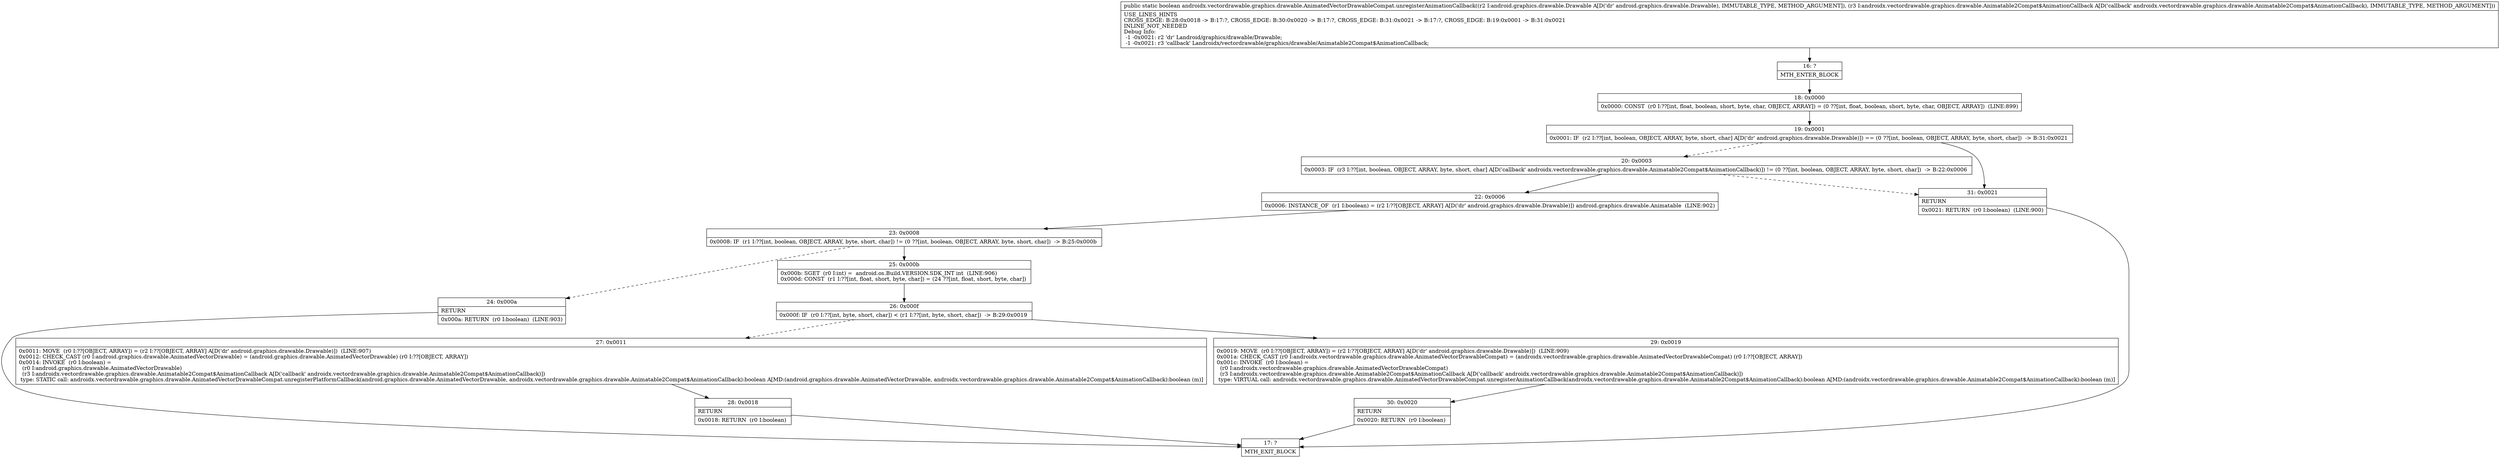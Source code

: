 digraph "CFG forandroidx.vectordrawable.graphics.drawable.AnimatedVectorDrawableCompat.unregisterAnimationCallback(Landroid\/graphics\/drawable\/Drawable;Landroidx\/vectordrawable\/graphics\/drawable\/Animatable2Compat$AnimationCallback;)Z" {
Node_16 [shape=record,label="{16\:\ ?|MTH_ENTER_BLOCK\l}"];
Node_18 [shape=record,label="{18\:\ 0x0000|0x0000: CONST  (r0 I:??[int, float, boolean, short, byte, char, OBJECT, ARRAY]) = (0 ??[int, float, boolean, short, byte, char, OBJECT, ARRAY])  (LINE:899)\l}"];
Node_19 [shape=record,label="{19\:\ 0x0001|0x0001: IF  (r2 I:??[int, boolean, OBJECT, ARRAY, byte, short, char] A[D('dr' android.graphics.drawable.Drawable)]) == (0 ??[int, boolean, OBJECT, ARRAY, byte, short, char])  \-\> B:31:0x0021 \l}"];
Node_20 [shape=record,label="{20\:\ 0x0003|0x0003: IF  (r3 I:??[int, boolean, OBJECT, ARRAY, byte, short, char] A[D('callback' androidx.vectordrawable.graphics.drawable.Animatable2Compat$AnimationCallback)]) != (0 ??[int, boolean, OBJECT, ARRAY, byte, short, char])  \-\> B:22:0x0006 \l}"];
Node_22 [shape=record,label="{22\:\ 0x0006|0x0006: INSTANCE_OF  (r1 I:boolean) = (r2 I:??[OBJECT, ARRAY] A[D('dr' android.graphics.drawable.Drawable)]) android.graphics.drawable.Animatable  (LINE:902)\l}"];
Node_23 [shape=record,label="{23\:\ 0x0008|0x0008: IF  (r1 I:??[int, boolean, OBJECT, ARRAY, byte, short, char]) != (0 ??[int, boolean, OBJECT, ARRAY, byte, short, char])  \-\> B:25:0x000b \l}"];
Node_24 [shape=record,label="{24\:\ 0x000a|RETURN\l|0x000a: RETURN  (r0 I:boolean)  (LINE:903)\l}"];
Node_17 [shape=record,label="{17\:\ ?|MTH_EXIT_BLOCK\l}"];
Node_25 [shape=record,label="{25\:\ 0x000b|0x000b: SGET  (r0 I:int) =  android.os.Build.VERSION.SDK_INT int  (LINE:906)\l0x000d: CONST  (r1 I:??[int, float, short, byte, char]) = (24 ??[int, float, short, byte, char]) \l}"];
Node_26 [shape=record,label="{26\:\ 0x000f|0x000f: IF  (r0 I:??[int, byte, short, char]) \< (r1 I:??[int, byte, short, char])  \-\> B:29:0x0019 \l}"];
Node_27 [shape=record,label="{27\:\ 0x0011|0x0011: MOVE  (r0 I:??[OBJECT, ARRAY]) = (r2 I:??[OBJECT, ARRAY] A[D('dr' android.graphics.drawable.Drawable)])  (LINE:907)\l0x0012: CHECK_CAST (r0 I:android.graphics.drawable.AnimatedVectorDrawable) = (android.graphics.drawable.AnimatedVectorDrawable) (r0 I:??[OBJECT, ARRAY]) \l0x0014: INVOKE  (r0 I:boolean) = \l  (r0 I:android.graphics.drawable.AnimatedVectorDrawable)\l  (r3 I:androidx.vectordrawable.graphics.drawable.Animatable2Compat$AnimationCallback A[D('callback' androidx.vectordrawable.graphics.drawable.Animatable2Compat$AnimationCallback)])\l type: STATIC call: androidx.vectordrawable.graphics.drawable.AnimatedVectorDrawableCompat.unregisterPlatformCallback(android.graphics.drawable.AnimatedVectorDrawable, androidx.vectordrawable.graphics.drawable.Animatable2Compat$AnimationCallback):boolean A[MD:(android.graphics.drawable.AnimatedVectorDrawable, androidx.vectordrawable.graphics.drawable.Animatable2Compat$AnimationCallback):boolean (m)]\l}"];
Node_28 [shape=record,label="{28\:\ 0x0018|RETURN\l|0x0018: RETURN  (r0 I:boolean) \l}"];
Node_29 [shape=record,label="{29\:\ 0x0019|0x0019: MOVE  (r0 I:??[OBJECT, ARRAY]) = (r2 I:??[OBJECT, ARRAY] A[D('dr' android.graphics.drawable.Drawable)])  (LINE:909)\l0x001a: CHECK_CAST (r0 I:androidx.vectordrawable.graphics.drawable.AnimatedVectorDrawableCompat) = (androidx.vectordrawable.graphics.drawable.AnimatedVectorDrawableCompat) (r0 I:??[OBJECT, ARRAY]) \l0x001c: INVOKE  (r0 I:boolean) = \l  (r0 I:androidx.vectordrawable.graphics.drawable.AnimatedVectorDrawableCompat)\l  (r3 I:androidx.vectordrawable.graphics.drawable.Animatable2Compat$AnimationCallback A[D('callback' androidx.vectordrawable.graphics.drawable.Animatable2Compat$AnimationCallback)])\l type: VIRTUAL call: androidx.vectordrawable.graphics.drawable.AnimatedVectorDrawableCompat.unregisterAnimationCallback(androidx.vectordrawable.graphics.drawable.Animatable2Compat$AnimationCallback):boolean A[MD:(androidx.vectordrawable.graphics.drawable.Animatable2Compat$AnimationCallback):boolean (m)]\l}"];
Node_30 [shape=record,label="{30\:\ 0x0020|RETURN\l|0x0020: RETURN  (r0 I:boolean) \l}"];
Node_31 [shape=record,label="{31\:\ 0x0021|RETURN\l|0x0021: RETURN  (r0 I:boolean)  (LINE:900)\l}"];
MethodNode[shape=record,label="{public static boolean androidx.vectordrawable.graphics.drawable.AnimatedVectorDrawableCompat.unregisterAnimationCallback((r2 I:android.graphics.drawable.Drawable A[D('dr' android.graphics.drawable.Drawable), IMMUTABLE_TYPE, METHOD_ARGUMENT]), (r3 I:androidx.vectordrawable.graphics.drawable.Animatable2Compat$AnimationCallback A[D('callback' androidx.vectordrawable.graphics.drawable.Animatable2Compat$AnimationCallback), IMMUTABLE_TYPE, METHOD_ARGUMENT]))  | USE_LINES_HINTS\lCROSS_EDGE: B:28:0x0018 \-\> B:17:?, CROSS_EDGE: B:30:0x0020 \-\> B:17:?, CROSS_EDGE: B:31:0x0021 \-\> B:17:?, CROSS_EDGE: B:19:0x0001 \-\> B:31:0x0021\lINLINE_NOT_NEEDED\lDebug Info:\l  \-1 \-0x0021: r2 'dr' Landroid\/graphics\/drawable\/Drawable;\l  \-1 \-0x0021: r3 'callback' Landroidx\/vectordrawable\/graphics\/drawable\/Animatable2Compat$AnimationCallback;\l}"];
MethodNode -> Node_16;Node_16 -> Node_18;
Node_18 -> Node_19;
Node_19 -> Node_20[style=dashed];
Node_19 -> Node_31;
Node_20 -> Node_22;
Node_20 -> Node_31[style=dashed];
Node_22 -> Node_23;
Node_23 -> Node_24[style=dashed];
Node_23 -> Node_25;
Node_24 -> Node_17;
Node_25 -> Node_26;
Node_26 -> Node_27[style=dashed];
Node_26 -> Node_29;
Node_27 -> Node_28;
Node_28 -> Node_17;
Node_29 -> Node_30;
Node_30 -> Node_17;
Node_31 -> Node_17;
}

